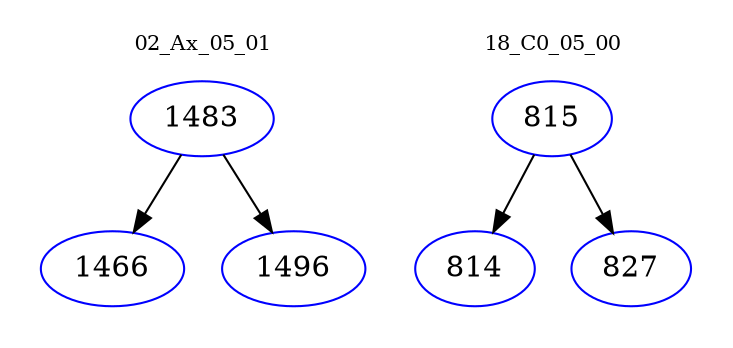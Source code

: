 digraph{
subgraph cluster_0 {
color = white
label = "02_Ax_05_01";
fontsize=10;
T0_1483 [label="1483", color="blue"]
T0_1483 -> T0_1466 [color="black"]
T0_1466 [label="1466", color="blue"]
T0_1483 -> T0_1496 [color="black"]
T0_1496 [label="1496", color="blue"]
}
subgraph cluster_1 {
color = white
label = "18_C0_05_00";
fontsize=10;
T1_815 [label="815", color="blue"]
T1_815 -> T1_814 [color="black"]
T1_814 [label="814", color="blue"]
T1_815 -> T1_827 [color="black"]
T1_827 [label="827", color="blue"]
}
}
